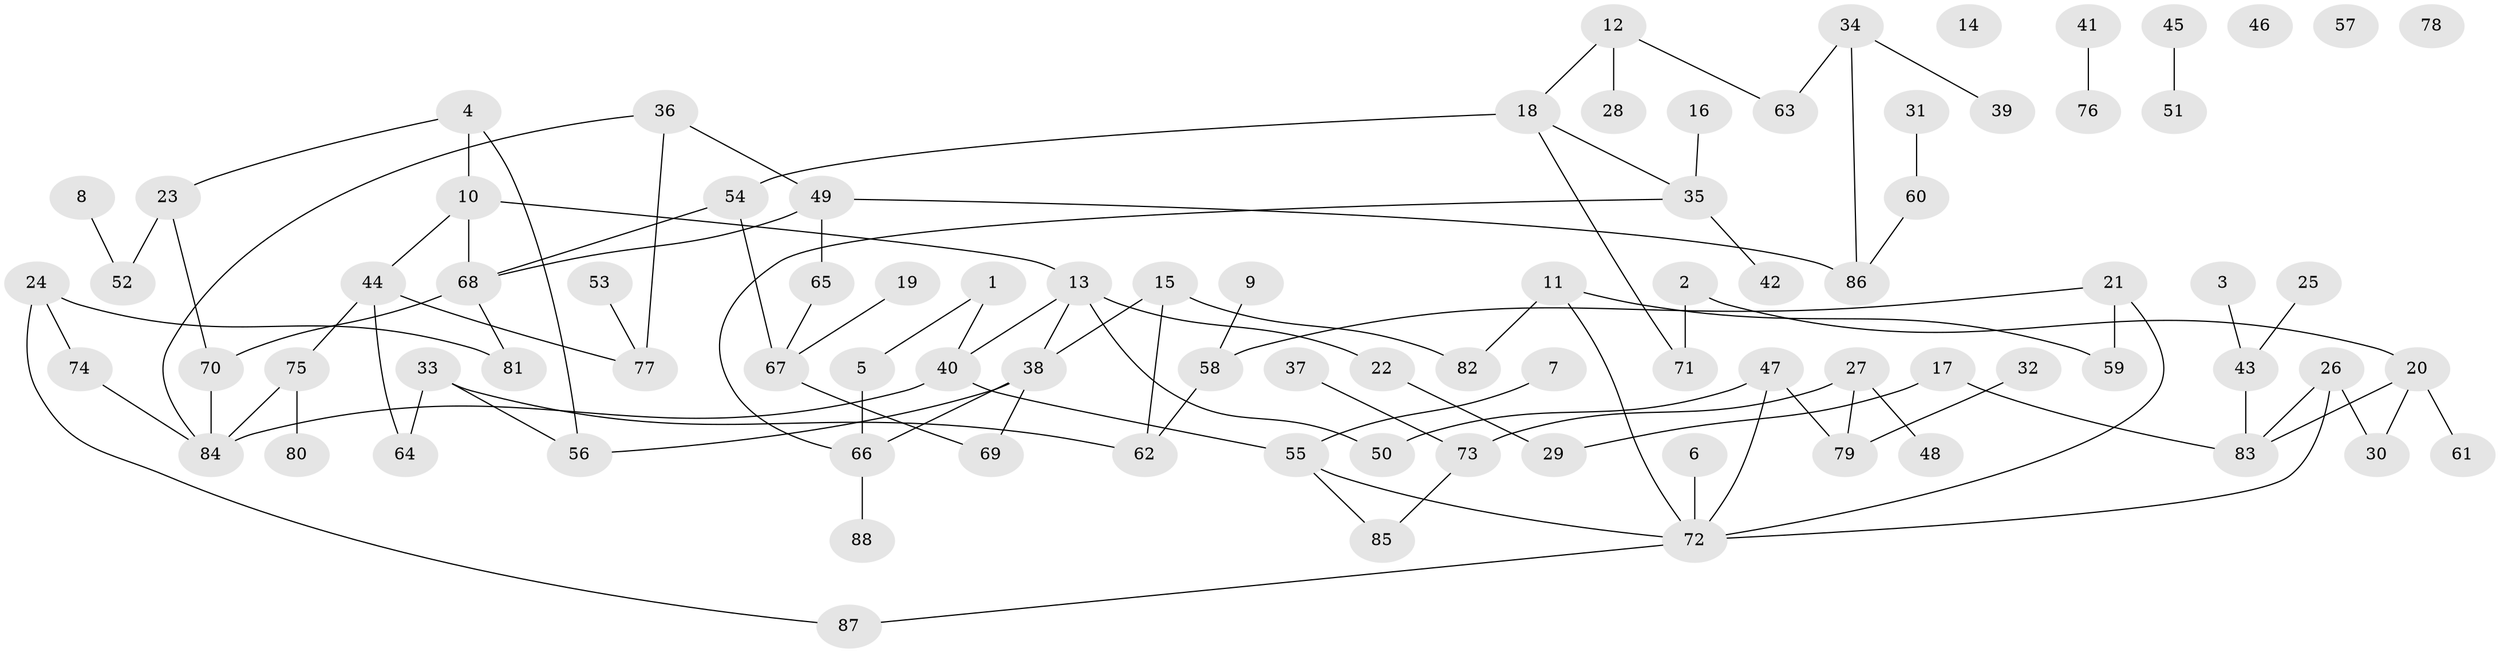 // coarse degree distribution, {4: 0.10344827586206896, 2: 0.25862068965517243, 1: 0.22413793103448276, 3: 0.1724137931034483, 7: 0.06896551724137931, 5: 0.05172413793103448, 0: 0.10344827586206896, 6: 0.017241379310344827}
// Generated by graph-tools (version 1.1) at 2025/23/03/03/25 07:23:25]
// undirected, 88 vertices, 104 edges
graph export_dot {
graph [start="1"]
  node [color=gray90,style=filled];
  1;
  2;
  3;
  4;
  5;
  6;
  7;
  8;
  9;
  10;
  11;
  12;
  13;
  14;
  15;
  16;
  17;
  18;
  19;
  20;
  21;
  22;
  23;
  24;
  25;
  26;
  27;
  28;
  29;
  30;
  31;
  32;
  33;
  34;
  35;
  36;
  37;
  38;
  39;
  40;
  41;
  42;
  43;
  44;
  45;
  46;
  47;
  48;
  49;
  50;
  51;
  52;
  53;
  54;
  55;
  56;
  57;
  58;
  59;
  60;
  61;
  62;
  63;
  64;
  65;
  66;
  67;
  68;
  69;
  70;
  71;
  72;
  73;
  74;
  75;
  76;
  77;
  78;
  79;
  80;
  81;
  82;
  83;
  84;
  85;
  86;
  87;
  88;
  1 -- 5;
  1 -- 40;
  2 -- 20;
  2 -- 71;
  3 -- 43;
  4 -- 10;
  4 -- 23;
  4 -- 56;
  5 -- 66;
  6 -- 72;
  7 -- 55;
  8 -- 52;
  9 -- 58;
  10 -- 13;
  10 -- 44;
  10 -- 68;
  11 -- 59;
  11 -- 72;
  11 -- 82;
  12 -- 18;
  12 -- 28;
  12 -- 63;
  13 -- 22;
  13 -- 38;
  13 -- 40;
  13 -- 50;
  15 -- 38;
  15 -- 62;
  15 -- 82;
  16 -- 35;
  17 -- 29;
  17 -- 83;
  18 -- 35;
  18 -- 54;
  18 -- 71;
  19 -- 67;
  20 -- 30;
  20 -- 61;
  20 -- 83;
  21 -- 58;
  21 -- 59;
  21 -- 72;
  22 -- 29;
  23 -- 52;
  23 -- 70;
  24 -- 74;
  24 -- 81;
  24 -- 87;
  25 -- 43;
  26 -- 30;
  26 -- 72;
  26 -- 83;
  27 -- 48;
  27 -- 73;
  27 -- 79;
  31 -- 60;
  32 -- 79;
  33 -- 56;
  33 -- 62;
  33 -- 64;
  34 -- 39;
  34 -- 63;
  34 -- 86;
  35 -- 42;
  35 -- 66;
  36 -- 49;
  36 -- 77;
  36 -- 84;
  37 -- 73;
  38 -- 56;
  38 -- 66;
  38 -- 69;
  40 -- 55;
  40 -- 84;
  41 -- 76;
  43 -- 83;
  44 -- 64;
  44 -- 75;
  44 -- 77;
  45 -- 51;
  47 -- 50;
  47 -- 72;
  47 -- 79;
  49 -- 65;
  49 -- 68;
  49 -- 86;
  53 -- 77;
  54 -- 67;
  54 -- 68;
  55 -- 72;
  55 -- 85;
  58 -- 62;
  60 -- 86;
  65 -- 67;
  66 -- 88;
  67 -- 69;
  68 -- 70;
  68 -- 81;
  70 -- 84;
  72 -- 87;
  73 -- 85;
  74 -- 84;
  75 -- 80;
  75 -- 84;
}
